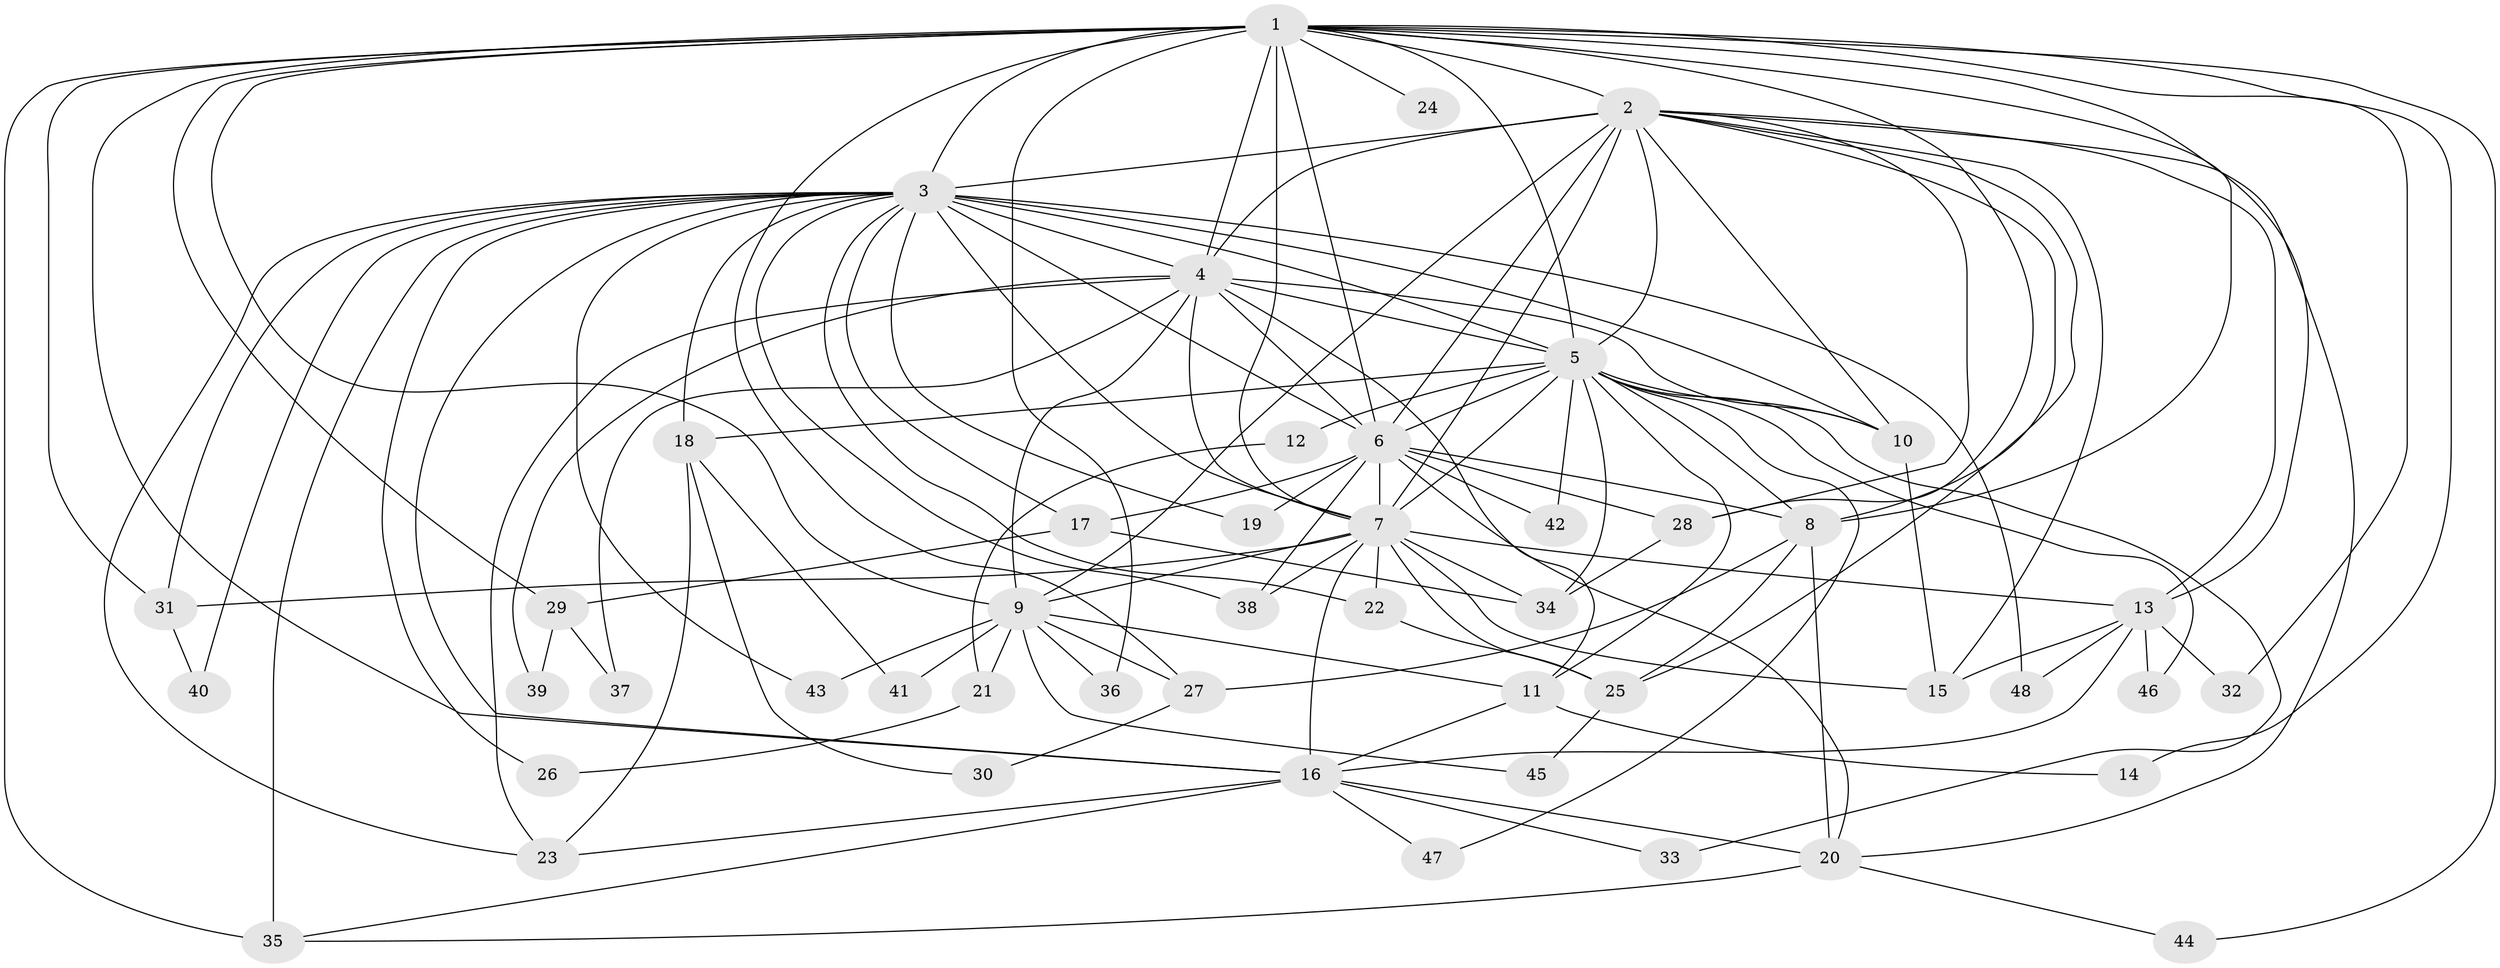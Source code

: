 // original degree distribution, {27: 0.010526315789473684, 18: 0.031578947368421054, 21: 0.021052631578947368, 12: 0.010526315789473684, 17: 0.021052631578947368, 22: 0.010526315789473684, 6: 0.021052631578947368, 11: 0.010526315789473684, 5: 0.031578947368421054, 4: 0.14736842105263157, 3: 0.15789473684210525, 2: 0.5263157894736842}
// Generated by graph-tools (version 1.1) at 2025/34/03/09/25 02:34:46]
// undirected, 48 vertices, 128 edges
graph export_dot {
graph [start="1"]
  node [color=gray90,style=filled];
  1;
  2;
  3;
  4;
  5;
  6;
  7;
  8;
  9;
  10;
  11;
  12;
  13;
  14;
  15;
  16;
  17;
  18;
  19;
  20;
  21;
  22;
  23;
  24;
  25;
  26;
  27;
  28;
  29;
  30;
  31;
  32;
  33;
  34;
  35;
  36;
  37;
  38;
  39;
  40;
  41;
  42;
  43;
  44;
  45;
  46;
  47;
  48;
  1 -- 2 [weight=3.0];
  1 -- 3 [weight=2.0];
  1 -- 4 [weight=1.0];
  1 -- 5 [weight=1.0];
  1 -- 6 [weight=1.0];
  1 -- 7 [weight=2.0];
  1 -- 8 [weight=1.0];
  1 -- 9 [weight=2.0];
  1 -- 13 [weight=1.0];
  1 -- 14 [weight=1.0];
  1 -- 16 [weight=1.0];
  1 -- 24 [weight=1.0];
  1 -- 27 [weight=1.0];
  1 -- 28 [weight=1.0];
  1 -- 29 [weight=1.0];
  1 -- 31 [weight=1.0];
  1 -- 32 [weight=1.0];
  1 -- 35 [weight=1.0];
  1 -- 36 [weight=1.0];
  1 -- 44 [weight=1.0];
  2 -- 3 [weight=4.0];
  2 -- 4 [weight=5.0];
  2 -- 5 [weight=3.0];
  2 -- 6 [weight=3.0];
  2 -- 7 [weight=4.0];
  2 -- 8 [weight=1.0];
  2 -- 9 [weight=1.0];
  2 -- 10 [weight=1.0];
  2 -- 13 [weight=1.0];
  2 -- 15 [weight=1.0];
  2 -- 20 [weight=1.0];
  2 -- 25 [weight=1.0];
  2 -- 28 [weight=2.0];
  3 -- 4 [weight=2.0];
  3 -- 5 [weight=2.0];
  3 -- 6 [weight=2.0];
  3 -- 7 [weight=4.0];
  3 -- 10 [weight=1.0];
  3 -- 16 [weight=2.0];
  3 -- 17 [weight=1.0];
  3 -- 18 [weight=2.0];
  3 -- 19 [weight=1.0];
  3 -- 22 [weight=2.0];
  3 -- 23 [weight=1.0];
  3 -- 26 [weight=1.0];
  3 -- 31 [weight=1.0];
  3 -- 35 [weight=3.0];
  3 -- 38 [weight=1.0];
  3 -- 40 [weight=1.0];
  3 -- 43 [weight=1.0];
  3 -- 48 [weight=1.0];
  4 -- 5 [weight=1.0];
  4 -- 6 [weight=1.0];
  4 -- 7 [weight=3.0];
  4 -- 9 [weight=1.0];
  4 -- 10 [weight=2.0];
  4 -- 11 [weight=1.0];
  4 -- 23 [weight=1.0];
  4 -- 37 [weight=1.0];
  4 -- 39 [weight=1.0];
  5 -- 6 [weight=1.0];
  5 -- 7 [weight=2.0];
  5 -- 8 [weight=1.0];
  5 -- 10 [weight=1.0];
  5 -- 11 [weight=1.0];
  5 -- 12 [weight=1.0];
  5 -- 18 [weight=1.0];
  5 -- 33 [weight=1.0];
  5 -- 34 [weight=1.0];
  5 -- 42 [weight=1.0];
  5 -- 46 [weight=1.0];
  5 -- 47 [weight=1.0];
  6 -- 7 [weight=2.0];
  6 -- 8 [weight=1.0];
  6 -- 17 [weight=1.0];
  6 -- 19 [weight=2.0];
  6 -- 20 [weight=1.0];
  6 -- 28 [weight=1.0];
  6 -- 38 [weight=1.0];
  6 -- 42 [weight=1.0];
  7 -- 9 [weight=1.0];
  7 -- 13 [weight=2.0];
  7 -- 15 [weight=2.0];
  7 -- 16 [weight=5.0];
  7 -- 22 [weight=4.0];
  7 -- 25 [weight=1.0];
  7 -- 31 [weight=1.0];
  7 -- 34 [weight=1.0];
  7 -- 38 [weight=1.0];
  8 -- 20 [weight=1.0];
  8 -- 25 [weight=1.0];
  8 -- 27 [weight=1.0];
  9 -- 11 [weight=1.0];
  9 -- 21 [weight=1.0];
  9 -- 27 [weight=1.0];
  9 -- 36 [weight=1.0];
  9 -- 41 [weight=1.0];
  9 -- 43 [weight=1.0];
  9 -- 45 [weight=1.0];
  10 -- 15 [weight=1.0];
  11 -- 14 [weight=1.0];
  11 -- 16 [weight=1.0];
  12 -- 21 [weight=1.0];
  13 -- 15 [weight=1.0];
  13 -- 16 [weight=1.0];
  13 -- 32 [weight=1.0];
  13 -- 46 [weight=1.0];
  13 -- 48 [weight=1.0];
  16 -- 20 [weight=1.0];
  16 -- 23 [weight=1.0];
  16 -- 33 [weight=1.0];
  16 -- 35 [weight=1.0];
  16 -- 47 [weight=1.0];
  17 -- 29 [weight=1.0];
  17 -- 34 [weight=1.0];
  18 -- 23 [weight=1.0];
  18 -- 30 [weight=1.0];
  18 -- 41 [weight=1.0];
  20 -- 35 [weight=1.0];
  20 -- 44 [weight=1.0];
  21 -- 26 [weight=1.0];
  22 -- 25 [weight=1.0];
  25 -- 45 [weight=1.0];
  27 -- 30 [weight=1.0];
  28 -- 34 [weight=1.0];
  29 -- 37 [weight=1.0];
  29 -- 39 [weight=1.0];
  31 -- 40 [weight=1.0];
}
